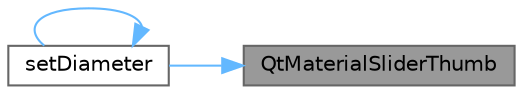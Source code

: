 digraph "QtMaterialSliderThumb"
{
 // LATEX_PDF_SIZE
  bgcolor="transparent";
  edge [fontname=Helvetica,fontsize=10,labelfontname=Helvetica,labelfontsize=10];
  node [fontname=Helvetica,fontsize=10,shape=box,height=0.2,width=0.4];
  rankdir="RL";
  Node1 [id="Node000001",label="QtMaterialSliderThumb",height=0.2,width=0.4,color="gray40", fillcolor="grey60", style="filled", fontcolor="black",tooltip="构造函数"];
  Node1 -> Node2 [id="edge1_Node000001_Node000002",dir="back",color="steelblue1",style="solid",tooltip=" "];
  Node2 [id="Node000002",label="setDiameter",height=0.2,width=0.4,color="grey40", fillcolor="white", style="filled",URL="$class_qt_material_slider_thumb.html#a6af012e4ec49215bb2c2a17806ee574d",tooltip="设置滑块直径"];
  Node2 -> Node2 [id="edge2_Node000002_Node000002",dir="back",color="steelblue1",style="solid",tooltip=" "];
}

